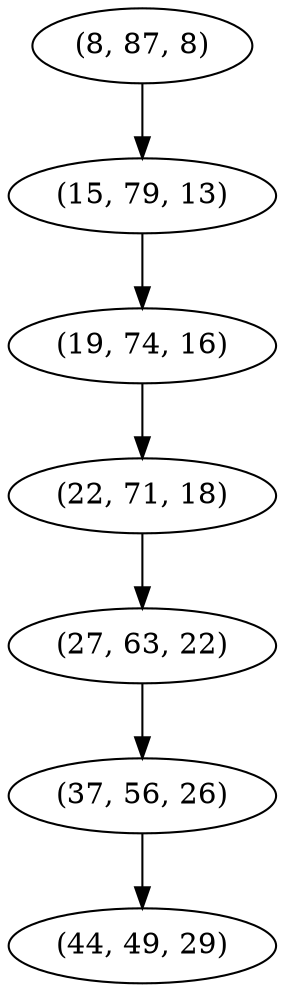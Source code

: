 digraph tree {
    "(8, 87, 8)";
    "(15, 79, 13)";
    "(19, 74, 16)";
    "(22, 71, 18)";
    "(27, 63, 22)";
    "(37, 56, 26)";
    "(44, 49, 29)";
    "(8, 87, 8)" -> "(15, 79, 13)";
    "(15, 79, 13)" -> "(19, 74, 16)";
    "(19, 74, 16)" -> "(22, 71, 18)";
    "(22, 71, 18)" -> "(27, 63, 22)";
    "(27, 63, 22)" -> "(37, 56, 26)";
    "(37, 56, 26)" -> "(44, 49, 29)";
}
